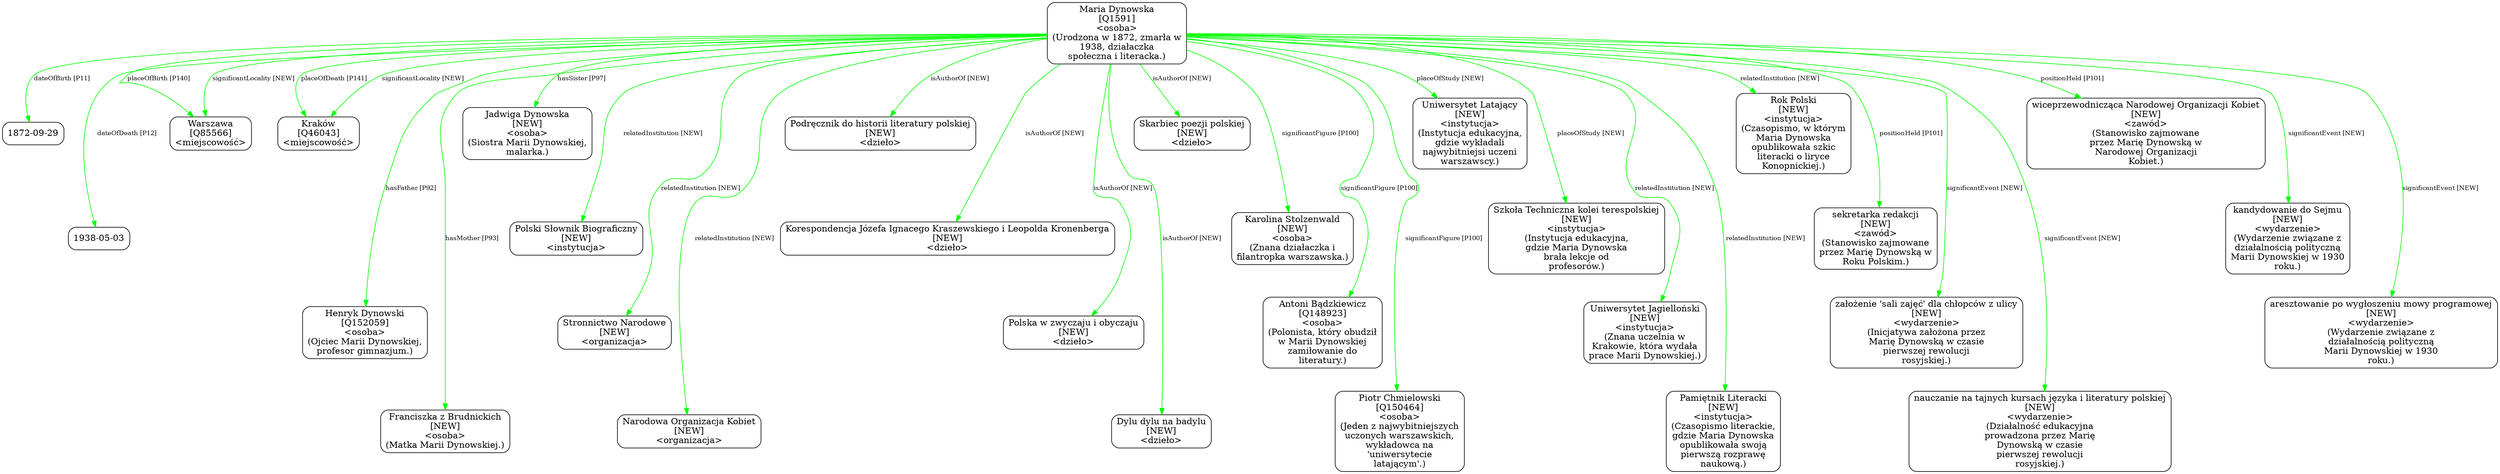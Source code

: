 digraph {
	node [shape=box,
		style=rounded
	];
	edge [fontsize=10];
	"Maria Dynowska
[Q1591]
<osoba>
(Urodzona w 1872, zmarła w
1938, działaczka
społeczna i literacka.)"	[color=black,
		label="Maria Dynowska
[Q1591]
<osoba>
(Urodzona w 1872, zmarła w
1938, działaczka
społeczna i literacka.)"];
	"Maria Dynowska
[Q1591]
<osoba>
(Urodzona w 1872, zmarła w
1938, działaczka
społeczna i literacka.)" -> "1872-09-29"	[color=green,
		label="dateOfBirth [P11]",
		minlen=1];
	"Maria Dynowska
[Q1591]
<osoba>
(Urodzona w 1872, zmarła w
1938, działaczka
społeczna i literacka.)" -> "1938-05-03"	[color=green,
		label="dateOfDeath [P12]",
		minlen=2];
	"Maria Dynowska
[Q1591]
<osoba>
(Urodzona w 1872, zmarła w
1938, działaczka
społeczna i literacka.)" -> "Warszawa
[Q85566]
<miejscowość>"	[color=green,
		label="placeOfBirth [P140]"];
	"Maria Dynowska
[Q1591]
<osoba>
(Urodzona w 1872, zmarła w
1938, działaczka
społeczna i literacka.)" -> "Warszawa
[Q85566]
<miejscowość>"	[color=green,
		label="significantLocality [NEW]"];
	"Maria Dynowska
[Q1591]
<osoba>
(Urodzona w 1872, zmarła w
1938, działaczka
społeczna i literacka.)" -> "Kraków
[Q46043]
<miejscowość>"	[color=green,
		label="placeOfDeath [P141]"];
	"Maria Dynowska
[Q1591]
<osoba>
(Urodzona w 1872, zmarła w
1938, działaczka
społeczna i literacka.)" -> "Kraków
[Q46043]
<miejscowość>"	[color=green,
		label="significantLocality [NEW]"];
	"Maria Dynowska
[Q1591]
<osoba>
(Urodzona w 1872, zmarła w
1938, działaczka
społeczna i literacka.)" -> "Henryk Dynowski
[Q152059]
<osoba>
(Ojciec Marii Dynowskiej,
profesor gimnazjum.)"	[color=green,
		label="hasFather [P92]",
		minlen=3];
	"Maria Dynowska
[Q1591]
<osoba>
(Urodzona w 1872, zmarła w
1938, działaczka
społeczna i literacka.)" -> "Franciszka z Brudnickich
[NEW]
<osoba>
(Matka Marii Dynowskiej.)"	[color=green,
		label="hasMother [P93]",
		minlen=4];
	"Maria Dynowska
[Q1591]
<osoba>
(Urodzona w 1872, zmarła w
1938, działaczka
społeczna i literacka.)" -> "Jadwiga Dynowska
[NEW]
<osoba>
(Siostra Marii Dynowskiej,
malarka.)"	[color=green,
		label="hasSister [P97]",
		minlen=1];
	"Maria Dynowska
[Q1591]
<osoba>
(Urodzona w 1872, zmarła w
1938, działaczka
społeczna i literacka.)" -> "Polski Słownik Biograficzny
[NEW]
<instytucja>"	[color=green,
		label="relatedInstitution [NEW]",
		minlen=2];
	"Maria Dynowska
[Q1591]
<osoba>
(Urodzona w 1872, zmarła w
1938, działaczka
społeczna i literacka.)" -> "Stronnictwo Narodowe
[NEW]
<organizacja>"	[color=green,
		label="relatedInstitution [NEW]",
		minlen=3];
	"Maria Dynowska
[Q1591]
<osoba>
(Urodzona w 1872, zmarła w
1938, działaczka
społeczna i literacka.)" -> "Narodowa Organizacja Kobiet
[NEW]
<organizacja>"	[color=green,
		label="relatedInstitution [NEW]",
		minlen=4];
	"Maria Dynowska
[Q1591]
<osoba>
(Urodzona w 1872, zmarła w
1938, działaczka
społeczna i literacka.)" -> "Podręcznik do historii literatury polskiej
[NEW]
<dzieło>"	[color=green,
		label="isAuthorOf [NEW]",
		minlen=1];
	"Maria Dynowska
[Q1591]
<osoba>
(Urodzona w 1872, zmarła w
1938, działaczka
społeczna i literacka.)" -> "Korespondencja Józefa Ignacego Kraszewskiego i Leopolda Kronenberga
[NEW]
<dzieło>"	[color=green,
		label="isAuthorOf [NEW]",
		minlen=2];
	"Maria Dynowska
[Q1591]
<osoba>
(Urodzona w 1872, zmarła w
1938, działaczka
społeczna i literacka.)" -> "Polska w zwyczaju i obyczaju
[NEW]
<dzieło>"	[color=green,
		label="isAuthorOf [NEW]",
		minlen=3];
	"Maria Dynowska
[Q1591]
<osoba>
(Urodzona w 1872, zmarła w
1938, działaczka
społeczna i literacka.)" -> "Dylu dylu na badylu
[NEW]
<dzieło>"	[color=green,
		label="isAuthorOf [NEW]",
		minlen=4];
	"Maria Dynowska
[Q1591]
<osoba>
(Urodzona w 1872, zmarła w
1938, działaczka
społeczna i literacka.)" -> "Skarbiec poezji polskiej
[NEW]
<dzieło>"	[color=green,
		label="isAuthorOf [NEW]",
		minlen=1];
	"Maria Dynowska
[Q1591]
<osoba>
(Urodzona w 1872, zmarła w
1938, działaczka
społeczna i literacka.)" -> "Karolina Stolzenwald
[NEW]
<osoba>
(Znana działaczka i
filantropka warszawska.)"	[color=green,
		label="significantFigure [P100]",
		minlen=2];
	"Maria Dynowska
[Q1591]
<osoba>
(Urodzona w 1872, zmarła w
1938, działaczka
społeczna i literacka.)" -> "Antoni Bądzkiewicz
[Q148923]
<osoba>
(Polonista, który obudził
w Marii Dynowskiej
zamiłowanie do
literatury.)"	[color=green,
		label="significantFigure [P100]",
		minlen=3];
	"Maria Dynowska
[Q1591]
<osoba>
(Urodzona w 1872, zmarła w
1938, działaczka
społeczna i literacka.)" -> "Piotr Chmielowski
[Q150464]
<osoba>
(Jeden z najwybitniejszych
uczonych warszawskich,
wykładowca na
'uniwersytecie
latającym'.)"	[color=green,
		label="significantFigure [P100]",
		minlen=4];
	"Maria Dynowska
[Q1591]
<osoba>
(Urodzona w 1872, zmarła w
1938, działaczka
społeczna i literacka.)" -> "Uniwersytet Latający
[NEW]
<instytucja>
(Instytucja edukacyjna,
gdzie wykładali
najwybitniejsi uczeni
warszawscy.)"	[color=green,
		label="placeOfStudy [NEW]",
		minlen=1];
	"Maria Dynowska
[Q1591]
<osoba>
(Urodzona w 1872, zmarła w
1938, działaczka
społeczna i literacka.)" -> "Szkoła Techniczna kolei terespolskiej
[NEW]
<instytucja>
(Instytucja edukacyjna,
gdzie Maria Dynowska
brała lekcje od
profesorów.)"	[color=green,
		label="placeOfStudy [NEW]",
		minlen=2];
	"Maria Dynowska
[Q1591]
<osoba>
(Urodzona w 1872, zmarła w
1938, działaczka
społeczna i literacka.)" -> "Uniwersytet Jagielloński
[NEW]
<instytucja>
(Znana uczelnia w
Krakowie, która wydała
prace Marii Dynowskiej.)"	[color=green,
		label="relatedInstitution [NEW]",
		minlen=3];
	"Maria Dynowska
[Q1591]
<osoba>
(Urodzona w 1872, zmarła w
1938, działaczka
społeczna i literacka.)" -> "Pamiętnik Literacki
[NEW]
<instytucja>
(Czasopismo literackie,
gdzie Maria Dynowska
opublikowała swoją
pierwszą rozprawę
naukową.)"	[color=green,
		label="relatedInstitution [NEW]",
		minlen=4];
	"Maria Dynowska
[Q1591]
<osoba>
(Urodzona w 1872, zmarła w
1938, działaczka
społeczna i literacka.)" -> "Rok Polski
[NEW]
<instytucja>
(Czasopismo, w którym
Maria Dynowska
opublikowała szkic
literacki o liryce
Konopnickiej.)"	[color=green,
		label="relatedInstitution [NEW]",
		minlen=1];
	"Maria Dynowska
[Q1591]
<osoba>
(Urodzona w 1872, zmarła w
1938, działaczka
społeczna i literacka.)" -> "sekretarka redakcji
[NEW]
<zawód>
(Stanowisko zajmowane
przez Marię Dynowską w
Roku Polskim.)"	[color=green,
		label="positionHeld [P101]",
		minlen=2];
	"Maria Dynowska
[Q1591]
<osoba>
(Urodzona w 1872, zmarła w
1938, działaczka
społeczna i literacka.)" -> "założenie 'sali zajęć' dla chłopców z ulicy
[NEW]
<wydarzenie>
(Inicjatywa założona przez
Marię Dynowską w czasie
pierwszej \
rewolucji
rosyjskiej.)"	[color=green,
		label="significantEvent [NEW]",
		minlen=3];
	"Maria Dynowska
[Q1591]
<osoba>
(Urodzona w 1872, zmarła w
1938, działaczka
społeczna i literacka.)" -> "nauczanie na tajnych kursach języka i literatury polskiej
[NEW]
<wydarzenie>
(Działalność edukacyjna
prowadzona przez Marię
\
Dynowską w czasie
pierwszej rewolucji
rosyjskiej.)"	[color=green,
		label="significantEvent [NEW]",
		minlen=4];
	"Maria Dynowska
[Q1591]
<osoba>
(Urodzona w 1872, zmarła w
1938, działaczka
społeczna i literacka.)" -> "wiceprzewodnicząca Narodowej Organizacji Kobiet
[NEW]
<zawód>
(Stanowisko zajmowane
przez Marię Dynowską w
Narodowej Organizacji
\
Kobiet.)"	[color=green,
		label="positionHeld [P101]",
		minlen=1];
	"Maria Dynowska
[Q1591]
<osoba>
(Urodzona w 1872, zmarła w
1938, działaczka
społeczna i literacka.)" -> "kandydowanie do Sejmu
[NEW]
<wydarzenie>
(Wydarzenie związane z
działalnością polityczną
Marii Dynowskiej w 1930
roku.)"	[color=green,
		label="significantEvent [NEW]",
		minlen=2];
	"Maria Dynowska
[Q1591]
<osoba>
(Urodzona w 1872, zmarła w
1938, działaczka
społeczna i literacka.)" -> "aresztowanie po wygłoszeniu mowy programowej
[NEW]
<wydarzenie>
(Wydarzenie związane z
działalnością polityczną
Marii Dynowskiej \
w 1930
roku.)"	[color=green,
		label="significantEvent [NEW]",
		minlen=3];
}
